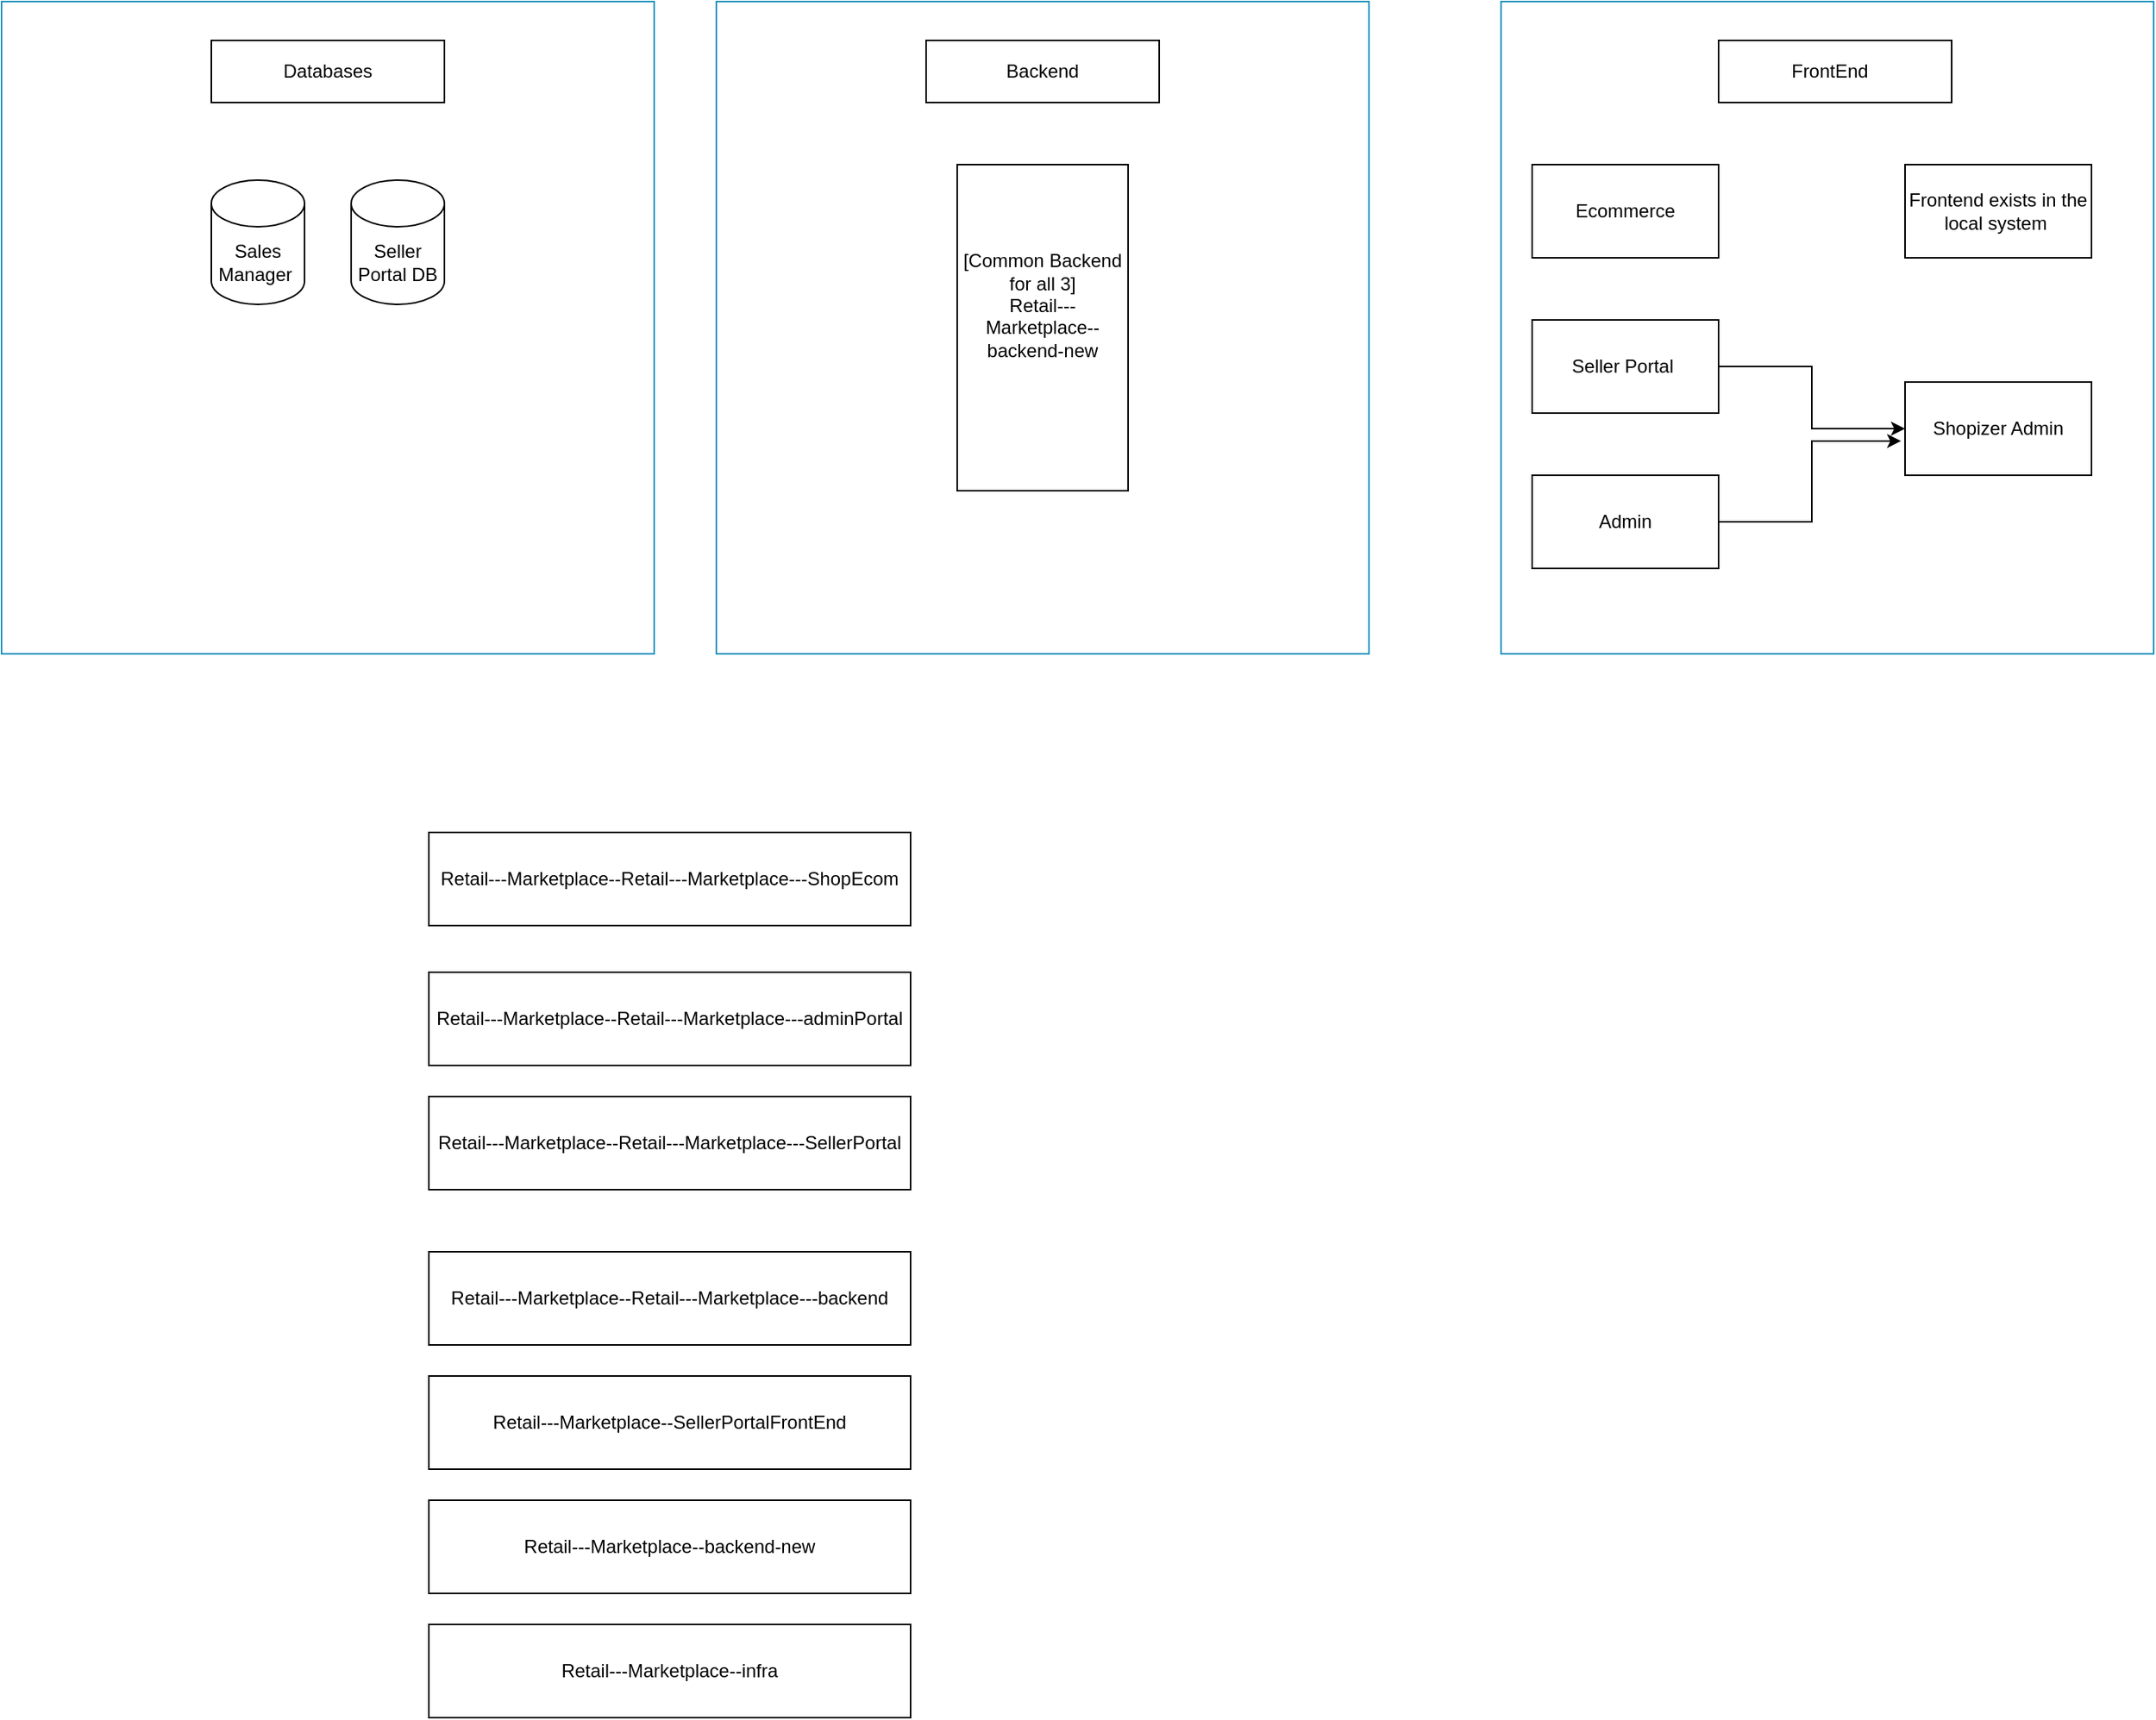 <mxfile version="20.4.1" type="github">
  <diagram id="HNbb-afe_FEIU-F9-s1I" name="Page-1">
    <mxGraphModel dx="2670" dy="1131" grid="1" gridSize="10" guides="1" tooltips="1" connect="1" arrows="1" fold="1" page="1" pageScale="1" pageWidth="827" pageHeight="1169" math="0" shadow="0">
      <root>
        <mxCell id="0" />
        <mxCell id="1" parent="0" />
        <mxCell id="ojXyrcIZll84Pq-sgRtO-39" value="" style="aspect=fixed;strokeColor=#2093BD;" vertex="1" parent="1">
          <mxGeometry x="-55" y="75" width="420" height="420" as="geometry" />
        </mxCell>
        <mxCell id="ojXyrcIZll84Pq-sgRtO-38" value="" style="aspect=fixed;strokeColor=#2093BD;" vertex="1" parent="1">
          <mxGeometry x="910" y="75" width="420" height="420" as="geometry" />
        </mxCell>
        <mxCell id="ojXyrcIZll84Pq-sgRtO-37" value="" style="aspect=fixed;strokeColor=#2093BD;" vertex="1" parent="1">
          <mxGeometry x="405" y="75" width="420" height="420" as="geometry" />
        </mxCell>
        <mxCell id="ojXyrcIZll84Pq-sgRtO-1" value="Sales Manager&amp;nbsp;" style="shape=cylinder3;whiteSpace=wrap;html=1;boundedLbl=1;backgroundOutline=1;size=15;" vertex="1" parent="1">
          <mxGeometry x="80" y="190" width="60" height="80" as="geometry" />
        </mxCell>
        <mxCell id="ojXyrcIZll84Pq-sgRtO-2" value="Seller Portal DB" style="shape=cylinder3;whiteSpace=wrap;html=1;boundedLbl=1;backgroundOutline=1;size=15;" vertex="1" parent="1">
          <mxGeometry x="170" y="190" width="60" height="80" as="geometry" />
        </mxCell>
        <mxCell id="ojXyrcIZll84Pq-sgRtO-3" value="Databases&lt;span style=&quot;color: rgba(0, 0, 0, 0); font-family: monospace; font-size: 0px; text-align: start;&quot;&gt;%3CmxGraphModel%3E%3Croot%3E%3CmxCell%20id%3D%220%22%2F%3E%3CmxCell%20id%3D%221%22%20parent%3D%220%22%2F%3E%3CmxCell%20id%3D%222%22%20value%3D%22FrontEnd%20Projects%26amp%3Bnbsp%3B%22%20style%3D%22whiteSpace%3Dwrap%3Bhtml%3D1%3B%22%20vertex%3D%221%22%20parent%3D%221%22%3E%3CmxGeometry%20x%3D%22120%22%20y%3D%22330%22%20width%3D%22150%22%20height%3D%2240%22%20as%3D%22geometry%22%2F%3E%3C%2FmxCell%3E%3C%2Froot%3E%3C%2FmxGraphModel%3E&lt;/span&gt;" style="whiteSpace=wrap;html=1;" vertex="1" parent="1">
          <mxGeometry x="80" y="100" width="150" height="40" as="geometry" />
        </mxCell>
        <mxCell id="ojXyrcIZll84Pq-sgRtO-4" value="FrontEnd&amp;nbsp;&amp;nbsp;" style="whiteSpace=wrap;html=1;" vertex="1" parent="1">
          <mxGeometry x="1050" y="100" width="150" height="40" as="geometry" />
        </mxCell>
        <mxCell id="ojXyrcIZll84Pq-sgRtO-5" value="Backend" style="whiteSpace=wrap;html=1;" vertex="1" parent="1">
          <mxGeometry x="540" y="100" width="150" height="40" as="geometry" />
        </mxCell>
        <mxCell id="ojXyrcIZll84Pq-sgRtO-6" value="Ecommerce" style="whiteSpace=wrap;html=1;" vertex="1" parent="1">
          <mxGeometry x="930" y="180" width="120" height="60" as="geometry" />
        </mxCell>
        <mxCell id="ojXyrcIZll84Pq-sgRtO-33" style="edgeStyle=orthogonalEdgeStyle;rounded=0;orthogonalLoop=1;jettySize=auto;html=1;entryX=0;entryY=0.5;entryDx=0;entryDy=0;" edge="1" parent="1" source="ojXyrcIZll84Pq-sgRtO-7" target="ojXyrcIZll84Pq-sgRtO-32">
          <mxGeometry relative="1" as="geometry" />
        </mxCell>
        <mxCell id="ojXyrcIZll84Pq-sgRtO-7" value="Seller Portal&amp;nbsp;" style="whiteSpace=wrap;html=1;" vertex="1" parent="1">
          <mxGeometry x="930" y="280" width="120" height="60" as="geometry" />
        </mxCell>
        <mxCell id="ojXyrcIZll84Pq-sgRtO-20" value="Retail---Marketplace--Retail---Marketplace---ShopEcom" style="whiteSpace=wrap;html=1;" vertex="1" parent="1">
          <mxGeometry x="220" y="610" width="310" height="60" as="geometry" />
        </mxCell>
        <mxCell id="ojXyrcIZll84Pq-sgRtO-24" value="Retail---Marketplace--Retail---Marketplace---adminPortal" style="whiteSpace=wrap;html=1;" vertex="1" parent="1">
          <mxGeometry x="220" y="700" width="310" height="60" as="geometry" />
        </mxCell>
        <mxCell id="ojXyrcIZll84Pq-sgRtO-25" value="Retail---Marketplace--Retail---Marketplace---SellerPortal" style="whiteSpace=wrap;html=1;" vertex="1" parent="1">
          <mxGeometry x="220" y="780" width="310" height="60" as="geometry" />
        </mxCell>
        <mxCell id="ojXyrcIZll84Pq-sgRtO-26" value="Retail---Marketplace--Retail---Marketplace---backend&lt;span style=&quot;color: rgba(0, 0, 0, 0); font-family: monospace; font-size: 0px; text-align: start;&quot;&gt;%3CmxGraphModel%3E%3Croot%3E%3CmxCell%20id%3D%220%22%2F%3E%3CmxCell%20id%3D%221%22%20parent%3D%220%22%2F%3E%3CmxCell%20id%3D%222%22%20value%3D%22Retail---Marketplace--Retail---Marketplace---SellerPortal%22%20style%3D%22whiteSpace%3Dwrap%3Bhtml%3D1%3B%22%20vertex%3D%221%22%20parent%3D%221%22%3E%3CmxGeometry%20x%3D%22220%22%20y%3D%22780%22%20width%3D%22310%22%20height%3D%2260%22%20as%3D%22geometry%22%2F%3E%3C%2FmxCell%3E%3C%2Froot%3E%3C%2FmxGraphModel%3E&lt;/span&gt;" style="whiteSpace=wrap;html=1;" vertex="1" parent="1">
          <mxGeometry x="220" y="880" width="310" height="60" as="geometry" />
        </mxCell>
        <mxCell id="ojXyrcIZll84Pq-sgRtO-27" value="Retail---Marketplace--SellerPortalFrontEnd&lt;span style=&quot;color: rgba(0, 0, 0, 0); font-family: monospace; font-size: 0px; text-align: start;&quot;&gt;%3CmxGraphModel%3E%3Croot%3E%3CmxCell%20id%3D%220%22%2F%3E%3CmxCell%20id%3D%221%22%20parent%3D%220%22%2F%3E%3CmxCell%20id%3D%222%22%20value%3D%22Retail---Marketplace--Retail---Marketplace---SellerPortal%22%20style%3D%22whiteSpace%3Dwrap%3Bhtml%3D1%3B%22%20vertex%3D%221%22%20parent%3D%221%22%3E%3CmxGeometry%20x%3D%22220%22%20y%3D%22780%22%20width%3D%22310%22%20height%3D%2260%22%20as%3D%22geometry%22%2F%3E%3C%2FmxCell%3E%3C%2Froot%3E%3C%2FmxGraphModel%3E&lt;/span&gt;" style="whiteSpace=wrap;html=1;" vertex="1" parent="1">
          <mxGeometry x="220" y="960" width="310" height="60" as="geometry" />
        </mxCell>
        <mxCell id="ojXyrcIZll84Pq-sgRtO-28" value="Retail---Marketplace--backend-new&lt;span style=&quot;color: rgba(0, 0, 0, 0); font-family: monospace; font-size: 0px; text-align: start;&quot;&gt;%3CmxGraphModel%3E%3Croot%3E%3CmxCell%20id%3D%220%22%2F%3E%3CmxCell%20id%3D%221%22%20parent%3D%220%22%2F%3E%3CmxCell%20id%3D%222%22%20value%3D%22Retail---Marketplace--Retail---Marketplace---SellerPortal%22%20style%3D%22whiteSpace%3Dwrap%3Bhtml%3D1%3B%22%20vertex%3D%221%22%20parent%3D%221%22%3E%3CmxGeometry%20x%3D%22220%22%20y%3D%22780%22%20width%3D%22310%22%20height%3D%2260%22%20as%3D%22geometry%22%2F%3E%3C%2FmxCell%3E%3C%2Froot%3E%3C%2FmxGraphModel%3E&lt;/span&gt;" style="whiteSpace=wrap;html=1;" vertex="1" parent="1">
          <mxGeometry x="220" y="1040" width="310" height="60" as="geometry" />
        </mxCell>
        <mxCell id="ojXyrcIZll84Pq-sgRtO-29" value="Retail---Marketplace--infra&lt;span style=&quot;color: rgba(0, 0, 0, 0); font-family: monospace; font-size: 0px; text-align: start;&quot;&gt;%3CmxGraphModel%3E%3Croot%3E%3CmxCell%20id%3D%220%22%2F%3E%3CmxCell%20id%3D%221%22%20parent%3D%220%22%2F%3E%3CmxCell%20id%3D%222%22%20value%3D%22Retail---Marketplace--Retail---Marketplace---SellerPortal%22%20style%3D%22whiteSpace%3Dwrap%3Bhtml%3D1%3B%22%20vertex%3D%221%22%20parent%3D%221%22%3E%3CmxGeometry%20x%3D%22220%22%20y%3D%22780%22%20width%3D%22310%22%20height%3D%2260%22%20as%3D%22geometry%22%2F%3E%3C%2FmxCell%3E%3C%2Froot%3E%3C%2FmxGraphModel%3E&lt;/span&gt;" style="whiteSpace=wrap;html=1;" vertex="1" parent="1">
          <mxGeometry x="220" y="1120" width="310" height="60" as="geometry" />
        </mxCell>
        <mxCell id="ojXyrcIZll84Pq-sgRtO-34" style="edgeStyle=orthogonalEdgeStyle;rounded=0;orthogonalLoop=1;jettySize=auto;html=1;entryX=-0.021;entryY=0.633;entryDx=0;entryDy=0;entryPerimeter=0;" edge="1" parent="1" source="ojXyrcIZll84Pq-sgRtO-30" target="ojXyrcIZll84Pq-sgRtO-32">
          <mxGeometry relative="1" as="geometry">
            <Array as="points">
              <mxPoint x="1110" y="410" />
              <mxPoint x="1110" y="358" />
            </Array>
          </mxGeometry>
        </mxCell>
        <mxCell id="ojXyrcIZll84Pq-sgRtO-30" value="Admin" style="whiteSpace=wrap;html=1;" vertex="1" parent="1">
          <mxGeometry x="930" y="380" width="120" height="60" as="geometry" />
        </mxCell>
        <mxCell id="ojXyrcIZll84Pq-sgRtO-32" value="Shopizer Admin" style="whiteSpace=wrap;html=1;" vertex="1" parent="1">
          <mxGeometry x="1170" y="320" width="120" height="60" as="geometry" />
        </mxCell>
        <mxCell id="ojXyrcIZll84Pq-sgRtO-35" value="Frontend exists in the local system&amp;nbsp;" style="whiteSpace=wrap;html=1;" vertex="1" parent="1">
          <mxGeometry x="1170" y="180" width="120" height="60" as="geometry" />
        </mxCell>
        <mxCell id="ojXyrcIZll84Pq-sgRtO-36" value="[Common Backend for all 3]&lt;br&gt;Retail---Marketplace--backend-new&lt;br&gt;&lt;span style=&quot;color: rgba(0, 0, 0, 0); font-family: monospace; font-size: 0px; text-align: start;&quot;&gt;Comm%3CmxGraphModel%3E%3Croot%3E%3CmxCell%20id%3D%220%22%2F%3E%3CmxCell%20id%3D%221%22%20parent%3D%220%22%2F%3E%3CmxCell%20id%3D%222%22%20value%3D%22Retail---Marketplace--Retail---Marketplace---SellerPortal%22%20style%3D%22whiteSpace%3Dwrap%3Bhtml%3D1%3B%22%20vertex%3D%221%22%20parent%3D%221%22%3E%3CmxGeometry%20x%3D%22220%22%20y%3D%22780%22%20width%3D%22310%22%20height%3D%2260%22%20as%3D%22geometry%22%2F%3E%3C%2FmxCell%3E%3C%2Froot%3E%3C%2FmxGraphModel%3E&lt;/span&gt;&lt;br&gt;&lt;span style=&quot;color: rgba(0, 0, 0, 0); font-family: monospace; font-size: 0px; text-align: start;&quot;&gt;%3CmxGraphModel%3E%3Croot%3E%3CmxCell%20id%3D%220%22%2F%3E%3CmxCell%20id%3D%221%22%20parent%3D%220%22%2F%3E%3CmxCell%20id%3D%222%22%20value%3D%22Retail---Marketplace--backend-new%26lt%3Bspan%20style%3D%26quot%3Bcolor%3A%20rgba(0%2C%200%2C%200%2C%200)%3B%20font-family%3A%20monospace%3B%20font-size%3A%200px%3B%20text-align%3A%20start%3B%26quot%3B%26gt%3B%253CmxGraphModel%253E%253Croot%253E%253CmxCell%2520id%253D%25220%2522%252F%253E%253CmxCell%2520id%253D%25221%2522%2520parent%253D%25220%2522%252F%253E%253CmxCell%2520id%253D%25222%2522%2520value%253D%2522Retail---Marketplace--Retail---Marketplace---SellerPortal%2522%2520style%253D%2522whiteSpace%253Dwrap%253Bhtml%253D1%253B%2522%2520vertex%253D%25221%2522%2520parent%253D%25221%2522%253E%253CmxGeometry%2520x%253D%2522220%2522%2520y%253D%2522780%2522%2520width%253D%2522310%2522%2520height%253D%252260%2522%2520as%253D%2522geometry%2522%252F%253E%253C%252FmxCell%253E%253C%252Froot%253E%253C%252FmxGraphModel%253E%26lt%3B%2Fspan%26gt%3B%22%20style%3D%22whiteSpace%3Dwrap%3Bhtml%3D1%3B%22%20vertex%3D%221%22%20parent%3D%221%22%3E%3CmxGeometry%20x%3D%22220%22%20y%3D%221040%22%20width%3D%22310%22%20height%3D%2260%22%20as%3D%22geometry%22%2F%3E%3C%2FmxCell%3E%3C%2Froot%3E%3C%2FmxGraphModel%3E&lt;/span&gt;" style="whiteSpace=wrap;html=1;" vertex="1" parent="1">
          <mxGeometry x="560" y="180" width="110" height="210" as="geometry" />
        </mxCell>
      </root>
    </mxGraphModel>
  </diagram>
</mxfile>
